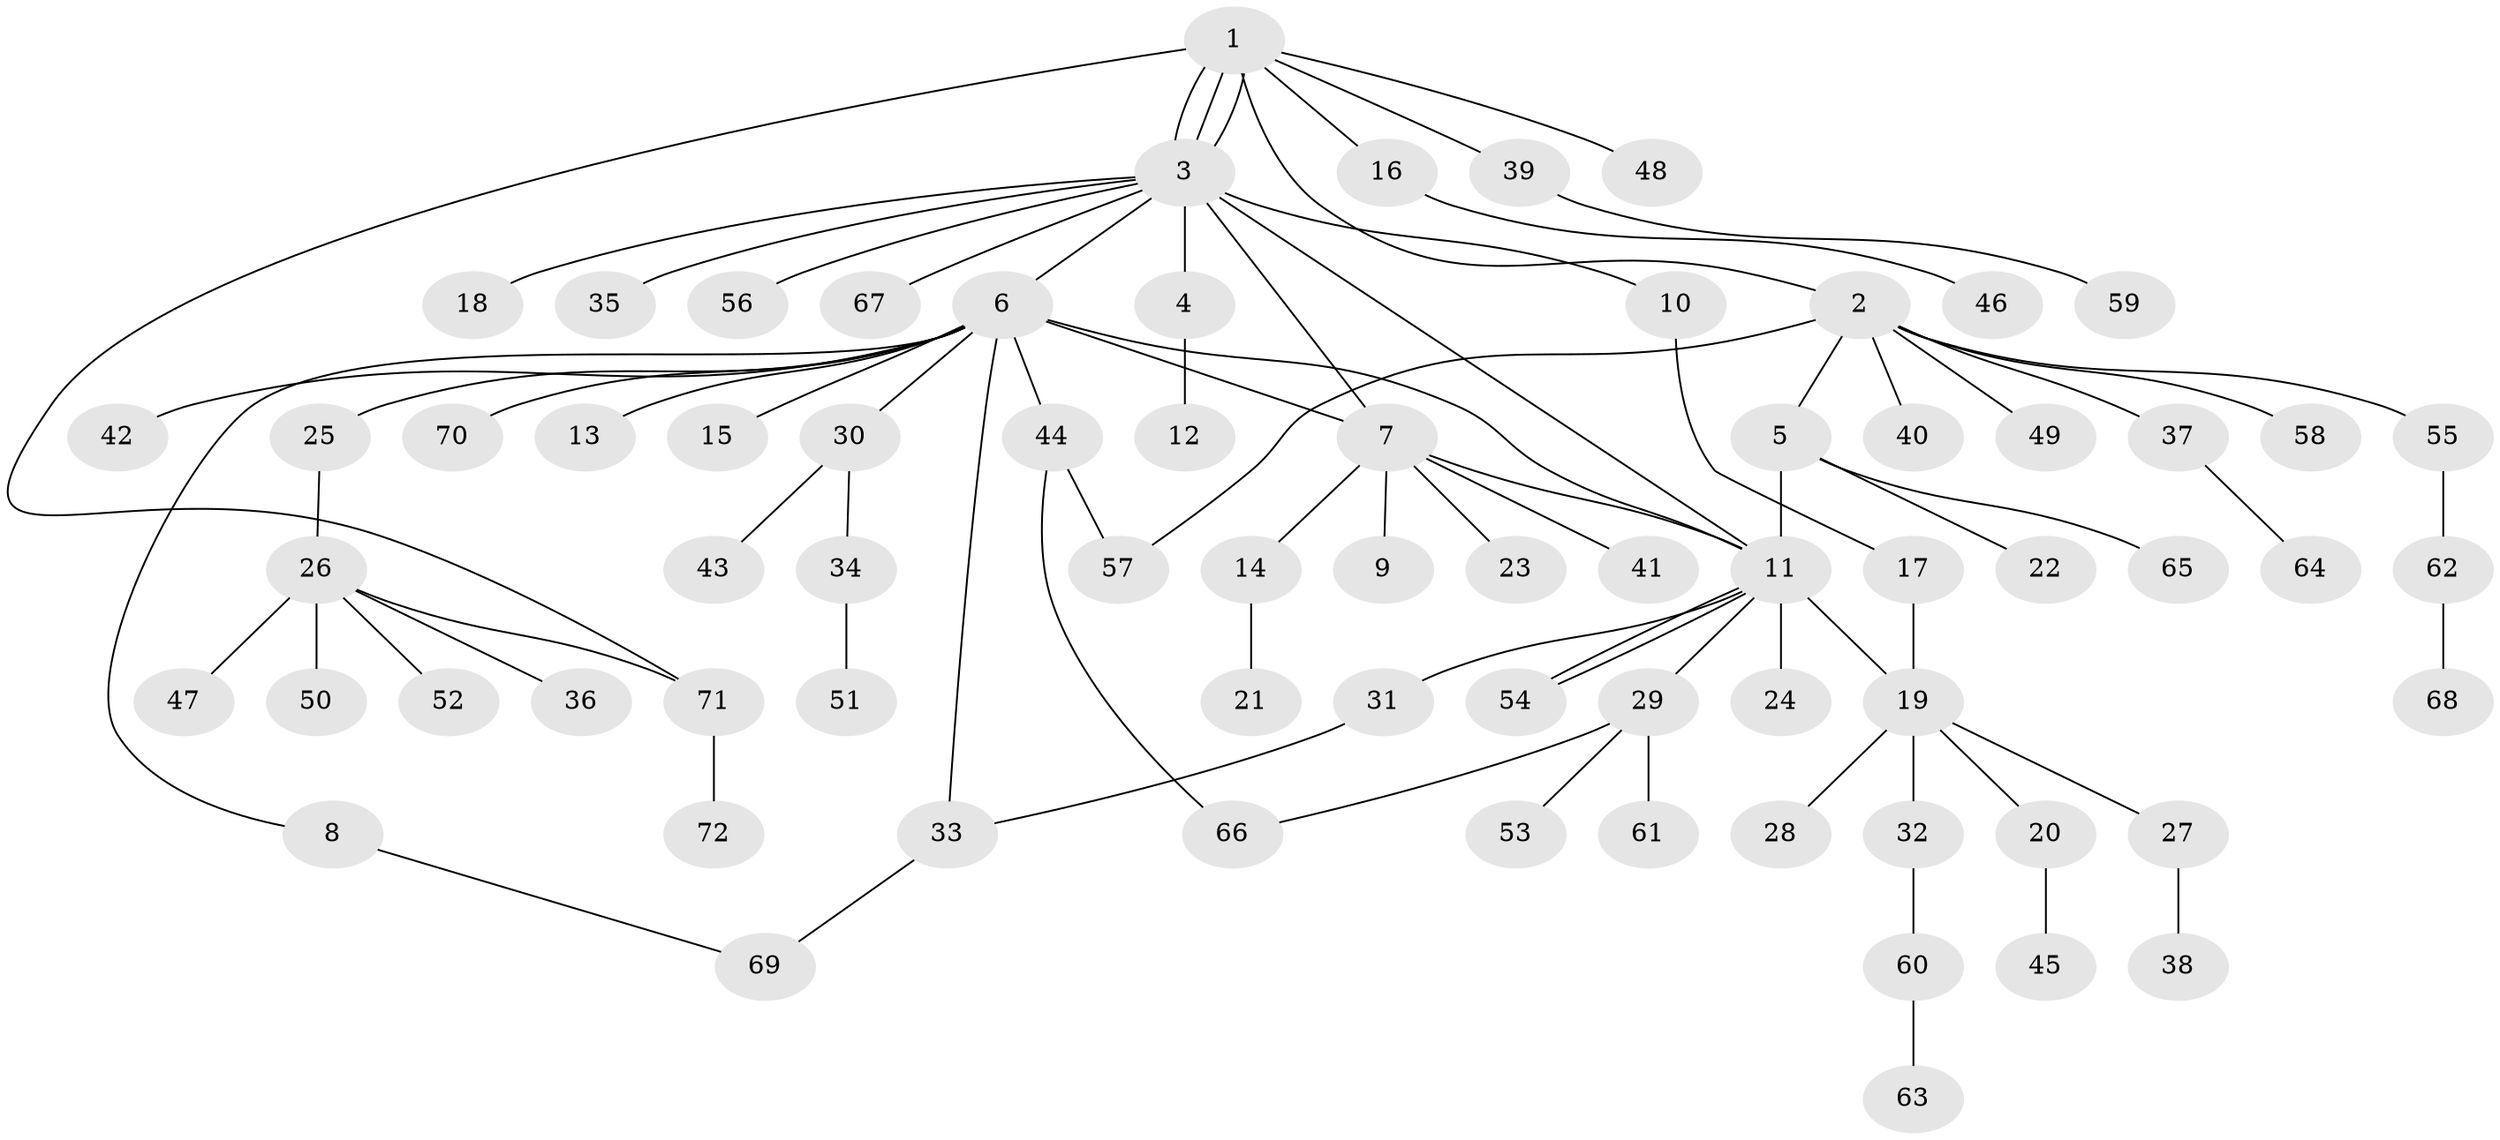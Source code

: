 // coarse degree distribution, {8: 0.04081632653061224, 7: 0.02040816326530612, 11: 0.04081632653061224, 1: 0.5714285714285714, 3: 0.08163265306122448, 6: 0.04081632653061224, 2: 0.1836734693877551, 5: 0.02040816326530612}
// Generated by graph-tools (version 1.1) at 2025/41/03/06/25 10:41:49]
// undirected, 72 vertices, 84 edges
graph export_dot {
graph [start="1"]
  node [color=gray90,style=filled];
  1;
  2;
  3;
  4;
  5;
  6;
  7;
  8;
  9;
  10;
  11;
  12;
  13;
  14;
  15;
  16;
  17;
  18;
  19;
  20;
  21;
  22;
  23;
  24;
  25;
  26;
  27;
  28;
  29;
  30;
  31;
  32;
  33;
  34;
  35;
  36;
  37;
  38;
  39;
  40;
  41;
  42;
  43;
  44;
  45;
  46;
  47;
  48;
  49;
  50;
  51;
  52;
  53;
  54;
  55;
  56;
  57;
  58;
  59;
  60;
  61;
  62;
  63;
  64;
  65;
  66;
  67;
  68;
  69;
  70;
  71;
  72;
  1 -- 2;
  1 -- 3;
  1 -- 3;
  1 -- 3;
  1 -- 16;
  1 -- 39;
  1 -- 48;
  1 -- 71;
  2 -- 5;
  2 -- 37;
  2 -- 40;
  2 -- 49;
  2 -- 55;
  2 -- 57;
  2 -- 58;
  3 -- 4;
  3 -- 6;
  3 -- 7;
  3 -- 10;
  3 -- 11;
  3 -- 18;
  3 -- 35;
  3 -- 56;
  3 -- 67;
  4 -- 12;
  5 -- 11;
  5 -- 22;
  5 -- 65;
  6 -- 7;
  6 -- 8;
  6 -- 11;
  6 -- 13;
  6 -- 15;
  6 -- 25;
  6 -- 30;
  6 -- 33;
  6 -- 42;
  6 -- 44;
  6 -- 70;
  7 -- 9;
  7 -- 11;
  7 -- 14;
  7 -- 23;
  7 -- 41;
  8 -- 69;
  10 -- 17;
  11 -- 19;
  11 -- 24;
  11 -- 29;
  11 -- 31;
  11 -- 54;
  11 -- 54;
  14 -- 21;
  16 -- 46;
  17 -- 19;
  19 -- 20;
  19 -- 27;
  19 -- 28;
  19 -- 32;
  20 -- 45;
  25 -- 26;
  26 -- 36;
  26 -- 47;
  26 -- 50;
  26 -- 52;
  26 -- 71;
  27 -- 38;
  29 -- 53;
  29 -- 61;
  29 -- 66;
  30 -- 34;
  30 -- 43;
  31 -- 33;
  32 -- 60;
  33 -- 69;
  34 -- 51;
  37 -- 64;
  39 -- 59;
  44 -- 57;
  44 -- 66;
  55 -- 62;
  60 -- 63;
  62 -- 68;
  71 -- 72;
}
